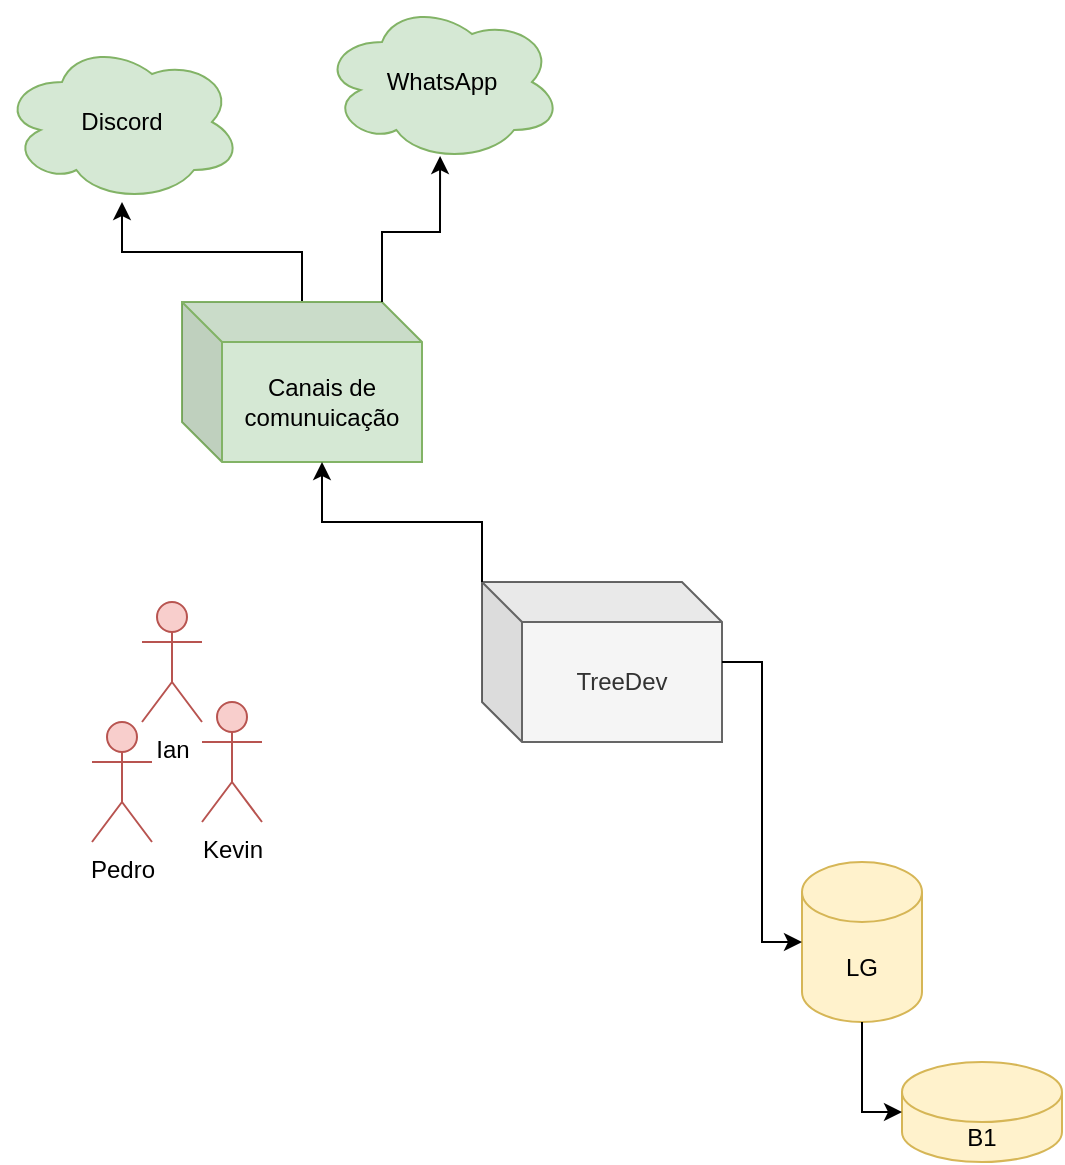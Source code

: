 <mxfile version="26.1.1">
  <diagram name="Página-1" id="OKVI52Qlez-yGc6pc8ad">
    <mxGraphModel dx="794" dy="429" grid="1" gridSize="10" guides="1" tooltips="1" connect="1" arrows="1" fold="1" page="1" pageScale="1" pageWidth="850" pageHeight="1100" math="0" shadow="0">
      <root>
        <mxCell id="0" />
        <mxCell id="1" parent="0" />
        <mxCell id="nMu7LTH7eqyM7O5s3VIu-2" value="TreeDev" style="shape=cube;whiteSpace=wrap;html=1;boundedLbl=1;backgroundOutline=1;darkOpacity=0.05;darkOpacity2=0.1;fillColor=#f5f5f5;strokeColor=#666666;fontColor=#333333;" parent="1" vertex="1">
          <mxGeometry x="470" y="470" width="120" height="80" as="geometry" />
        </mxCell>
        <mxCell id="nMu7LTH7eqyM7O5s3VIu-6" value="LG" style="shape=cylinder3;whiteSpace=wrap;html=1;boundedLbl=1;backgroundOutline=1;size=15;fillColor=#fff2cc;strokeColor=#d6b656;" parent="1" vertex="1">
          <mxGeometry x="630" y="610" width="60" height="80" as="geometry" />
        </mxCell>
        <mxCell id="nMu7LTH7eqyM7O5s3VIu-7" style="edgeStyle=orthogonalEdgeStyle;rounded=0;orthogonalLoop=1;jettySize=auto;html=1;entryX=0;entryY=0.5;entryDx=0;entryDy=0;entryPerimeter=0;" parent="1" source="nMu7LTH7eqyM7O5s3VIu-2" target="nMu7LTH7eqyM7O5s3VIu-6" edge="1">
          <mxGeometry relative="1" as="geometry" />
        </mxCell>
        <mxCell id="nMu7LTH7eqyM7O5s3VIu-10" value="B1" style="shape=cylinder3;whiteSpace=wrap;html=1;boundedLbl=1;backgroundOutline=1;size=15;fillColor=#fff2cc;strokeColor=#d6b656;" parent="1" vertex="1">
          <mxGeometry x="680" y="710" width="80" height="50" as="geometry" />
        </mxCell>
        <mxCell id="nMu7LTH7eqyM7O5s3VIu-12" style="edgeStyle=orthogonalEdgeStyle;rounded=0;orthogonalLoop=1;jettySize=auto;html=1;entryX=0;entryY=0.5;entryDx=0;entryDy=0;entryPerimeter=0;" parent="1" source="nMu7LTH7eqyM7O5s3VIu-6" target="nMu7LTH7eqyM7O5s3VIu-10" edge="1">
          <mxGeometry relative="1" as="geometry" />
        </mxCell>
        <mxCell id="59k-lhTBbhLe9gWHkSDD-9" value="Ian" style="shape=umlActor;verticalLabelPosition=bottom;verticalAlign=top;html=1;outlineConnect=0;fillColor=#f8cecc;strokeColor=#b85450;" parent="1" vertex="1">
          <mxGeometry x="300" y="480" width="30" height="60" as="geometry" />
        </mxCell>
        <mxCell id="59k-lhTBbhLe9gWHkSDD-10" value="Pedro" style="shape=umlActor;verticalLabelPosition=bottom;verticalAlign=top;html=1;outlineConnect=0;fillColor=#f8cecc;strokeColor=#b85450;" parent="1" vertex="1">
          <mxGeometry x="275" y="540" width="30" height="60" as="geometry" />
        </mxCell>
        <mxCell id="59k-lhTBbhLe9gWHkSDD-20" value="Kevin" style="shape=umlActor;verticalLabelPosition=bottom;verticalAlign=top;html=1;outlineConnect=0;fillColor=#f8cecc;strokeColor=#b85450;" parent="1" vertex="1">
          <mxGeometry x="330" y="530" width="30" height="60" as="geometry" />
        </mxCell>
        <mxCell id="GVSDBraMeaNUuduGETDM-6" style="edgeStyle=orthogonalEdgeStyle;rounded=0;orthogonalLoop=1;jettySize=auto;html=1;" edge="1" parent="1" source="GVSDBraMeaNUuduGETDM-3" target="GVSDBraMeaNUuduGETDM-5">
          <mxGeometry relative="1" as="geometry" />
        </mxCell>
        <mxCell id="GVSDBraMeaNUuduGETDM-3" value="Canais de comunuicação" style="shape=cube;whiteSpace=wrap;html=1;boundedLbl=1;backgroundOutline=1;darkOpacity=0.05;darkOpacity2=0.1;fillColor=#d5e8d4;strokeColor=#82b366;" vertex="1" parent="1">
          <mxGeometry x="320" y="330" width="120" height="80" as="geometry" />
        </mxCell>
        <mxCell id="GVSDBraMeaNUuduGETDM-4" style="edgeStyle=orthogonalEdgeStyle;rounded=0;orthogonalLoop=1;jettySize=auto;html=1;exitX=0;exitY=0;exitDx=0;exitDy=0;exitPerimeter=0;entryX=0;entryY=0;entryDx=70;entryDy=80;entryPerimeter=0;" edge="1" parent="1" source="nMu7LTH7eqyM7O5s3VIu-2" target="GVSDBraMeaNUuduGETDM-3">
          <mxGeometry relative="1" as="geometry" />
        </mxCell>
        <mxCell id="GVSDBraMeaNUuduGETDM-5" value="Discord" style="ellipse;shape=cloud;whiteSpace=wrap;html=1;fillColor=#d5e8d4;strokeColor=#82b366;" vertex="1" parent="1">
          <mxGeometry x="230" y="200" width="120" height="80" as="geometry" />
        </mxCell>
        <mxCell id="GVSDBraMeaNUuduGETDM-7" value="&lt;div&gt;WhatsApp&lt;/div&gt;" style="ellipse;shape=cloud;whiteSpace=wrap;html=1;fillColor=#d5e8d4;strokeColor=#82b366;" vertex="1" parent="1">
          <mxGeometry x="390" y="180" width="120" height="80" as="geometry" />
        </mxCell>
        <mxCell id="GVSDBraMeaNUuduGETDM-8" style="edgeStyle=orthogonalEdgeStyle;rounded=0;orthogonalLoop=1;jettySize=auto;html=1;exitX=0;exitY=0;exitDx=100;exitDy=0;exitPerimeter=0;entryX=0.492;entryY=0.963;entryDx=0;entryDy=0;entryPerimeter=0;" edge="1" parent="1" source="GVSDBraMeaNUuduGETDM-3" target="GVSDBraMeaNUuduGETDM-7">
          <mxGeometry relative="1" as="geometry" />
        </mxCell>
      </root>
    </mxGraphModel>
  </diagram>
</mxfile>
